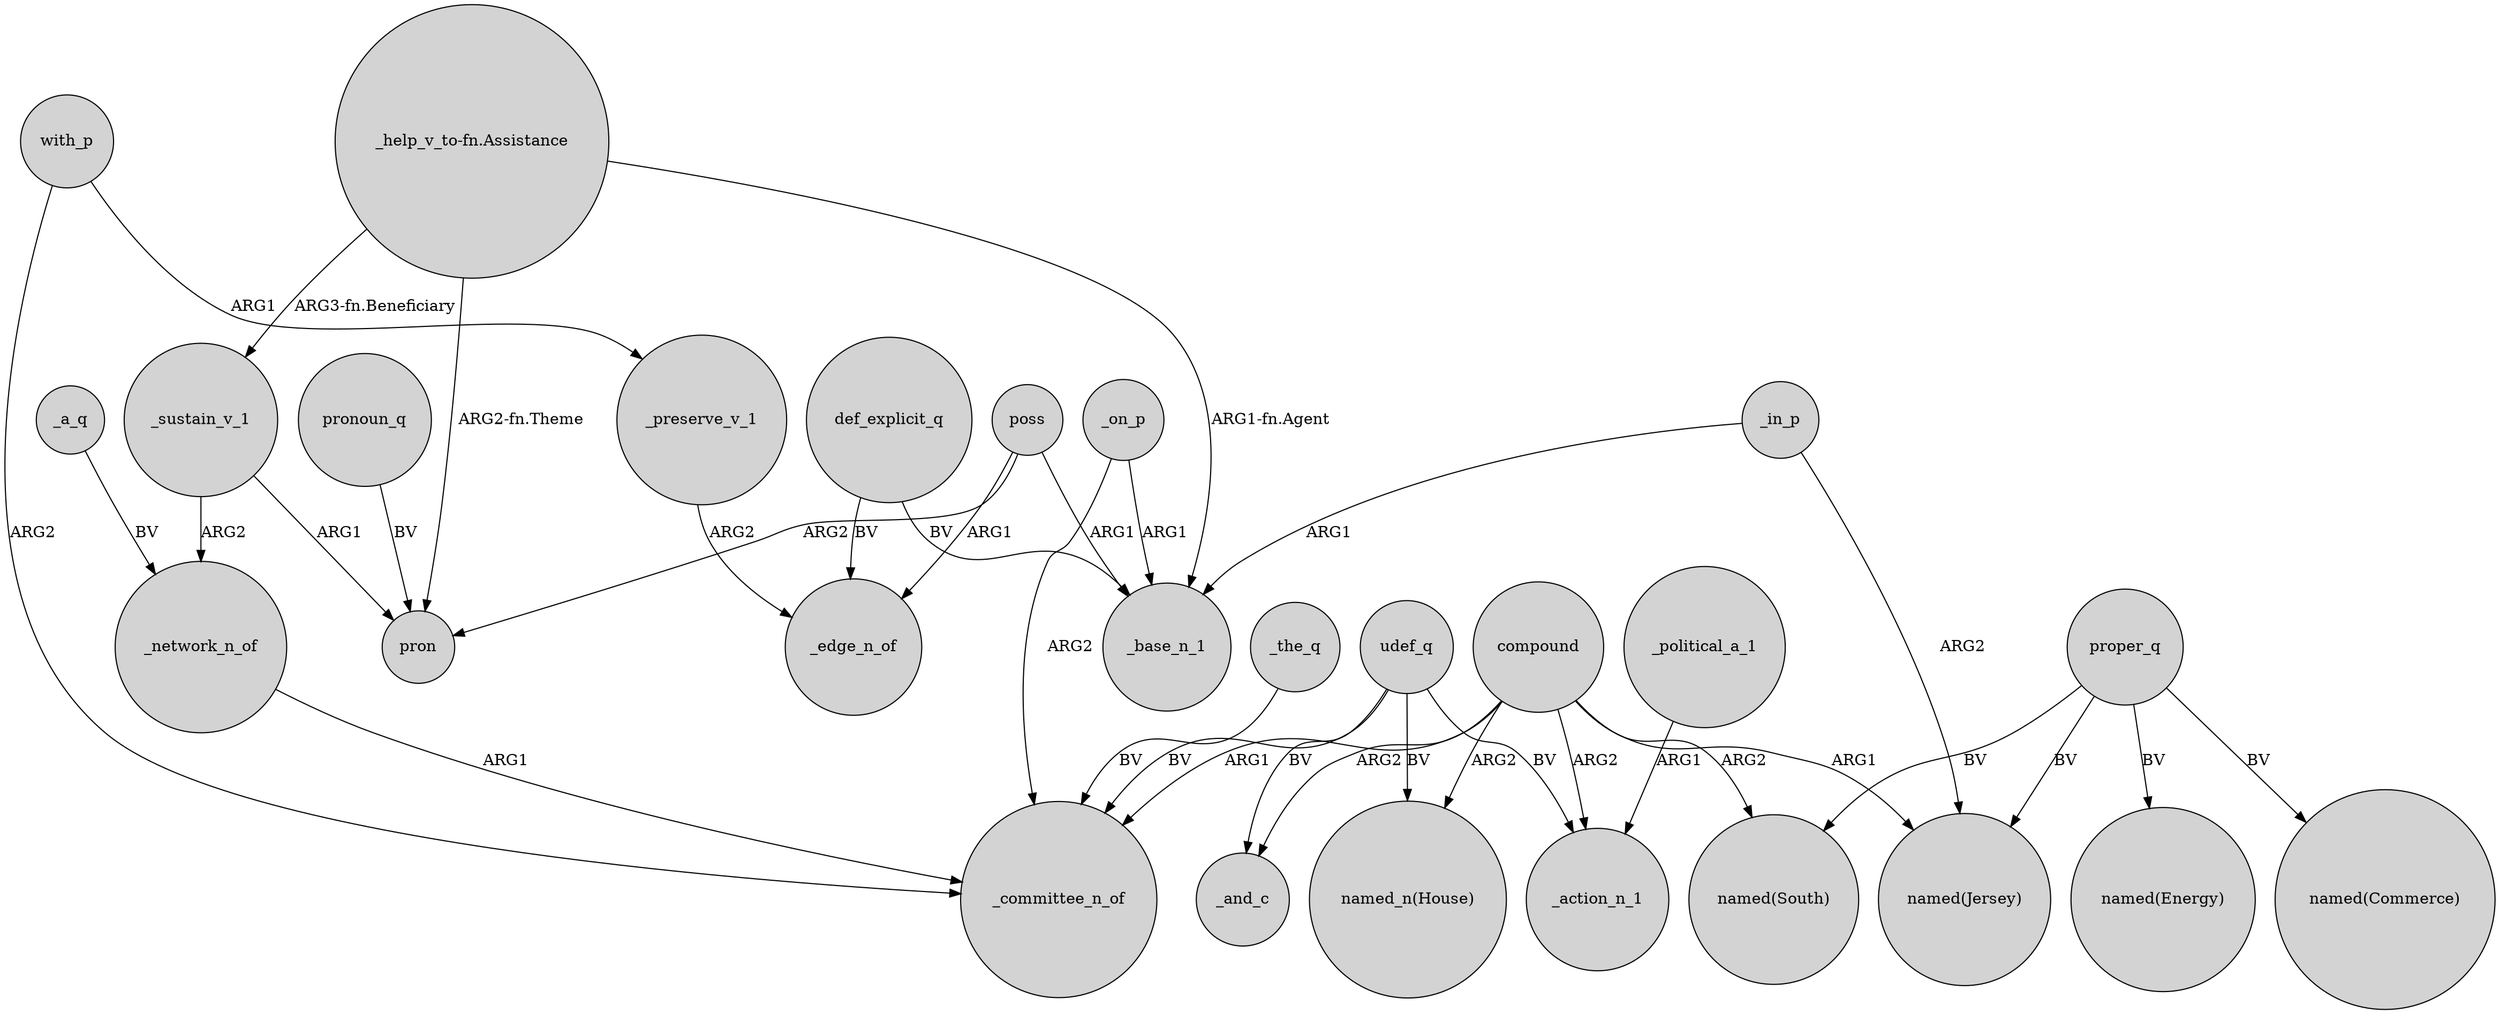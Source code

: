 digraph {
	node [shape=circle style=filled]
	udef_q -> "named_n(House)" [label=BV]
	poss -> _base_n_1 [label=ARG1]
	with_p -> _committee_n_of [label=ARG2]
	_preserve_v_1 -> _edge_n_of [label=ARG2]
	compound -> "named(South)" [label=ARG2]
	"_help_v_to-fn.Assistance" -> _base_n_1 [label="ARG1-fn.Agent"]
	_on_p -> _base_n_1 [label=ARG1]
	poss -> pron [label=ARG2]
	with_p -> _preserve_v_1 [label=ARG1]
	"_help_v_to-fn.Assistance" -> _sustain_v_1 [label="ARG3-fn.Beneficiary"]
	compound -> _action_n_1 [label=ARG2]
	_sustain_v_1 -> _network_n_of [label=ARG2]
	def_explicit_q -> _edge_n_of [label=BV]
	udef_q -> _committee_n_of [label=BV]
	_the_q -> _committee_n_of [label=BV]
	def_explicit_q -> _base_n_1 [label=BV]
	proper_q -> "named(Energy)" [label=BV]
	_in_p -> "named(Jersey)" [label=ARG2]
	"_help_v_to-fn.Assistance" -> pron [label="ARG2-fn.Theme"]
	_a_q -> _network_n_of [label=BV]
	pronoun_q -> pron [label=BV]
	compound -> _and_c [label=ARG2]
	_sustain_v_1 -> pron [label=ARG1]
	compound -> "named(Jersey)" [label=ARG1]
	_political_a_1 -> _action_n_1 [label=ARG1]
	proper_q -> "named(Jersey)" [label=BV]
	compound -> "named_n(House)" [label=ARG2]
	proper_q -> "named(Commerce)" [label=BV]
	_network_n_of -> _committee_n_of [label=ARG1]
	poss -> _edge_n_of [label=ARG1]
	compound -> _committee_n_of [label=ARG1]
	udef_q -> _action_n_1 [label=BV]
	_on_p -> _committee_n_of [label=ARG2]
	_in_p -> _base_n_1 [label=ARG1]
	proper_q -> "named(South)" [label=BV]
	udef_q -> _and_c [label=BV]
}
